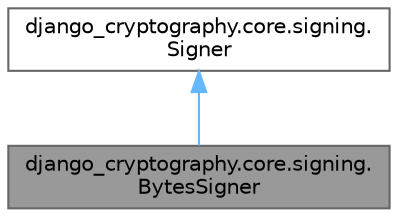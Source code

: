 digraph "django_cryptography.core.signing.BytesSigner"
{
 // LATEX_PDF_SIZE
  bgcolor="transparent";
  edge [fontname=Helvetica,fontsize=10,labelfontname=Helvetica,labelfontsize=10];
  node [fontname=Helvetica,fontsize=10,shape=box,height=0.2,width=0.4];
  Node1 [id="Node000001",label="django_cryptography.core.signing.\lBytesSigner",height=0.2,width=0.4,color="gray40", fillcolor="grey60", style="filled", fontcolor="black",tooltip=" "];
  Node2 -> Node1 [id="edge1_Node000001_Node000002",dir="back",color="steelblue1",style="solid",tooltip=" "];
  Node2 [id="Node000002",label="django_cryptography.core.signing.\lSigner",height=0.2,width=0.4,color="gray40", fillcolor="white", style="filled",URL="$classdjango__cryptography_1_1core_1_1signing_1_1_signer.html",tooltip=" "];
}
